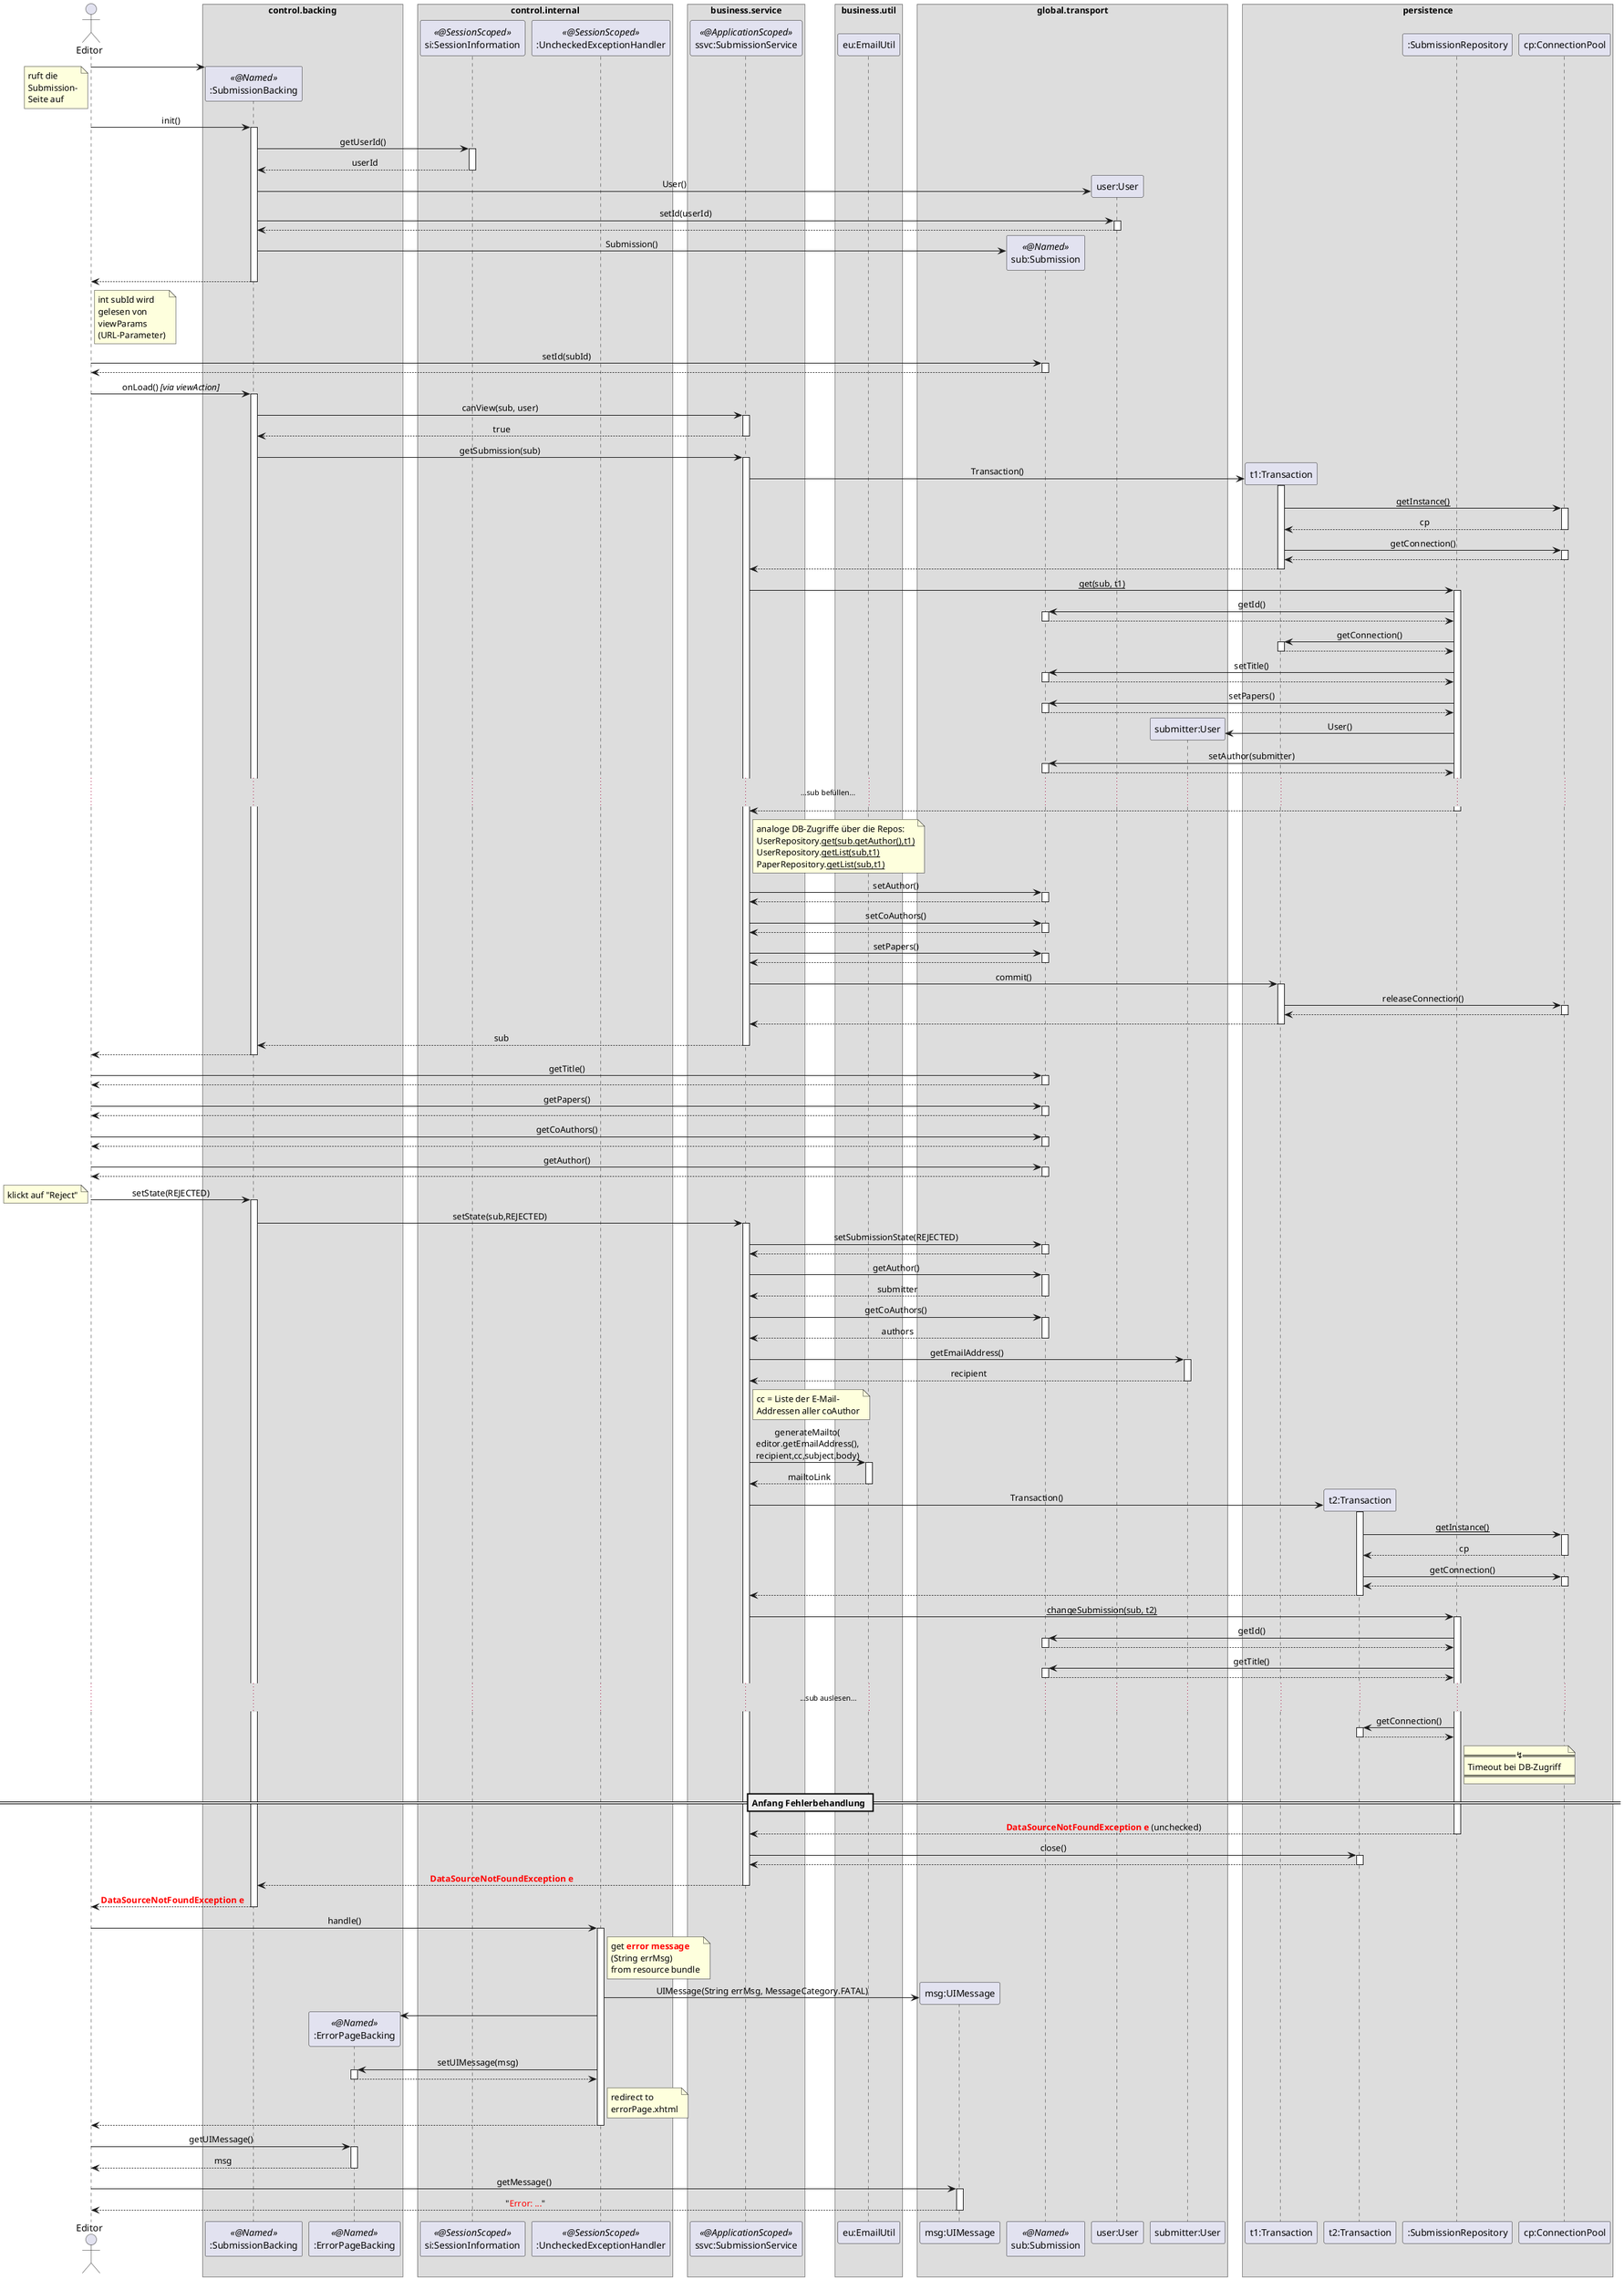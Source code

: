 @startuml
'https://plantuml.com/sequence-diagram

'!theme aws-orange
skinparam sequenceMessageAlign center
skinparam BoxPadding 10
'skinparam LifelineStrategy nosolid
'autonumber
'autoactivate on
'hide footbox

actor Editor as editor

box "control.backing"
    participant ":SubmissionBacking" as sb << @Named >>
    participant ":ErrorPageBacking" as epb << @Named >>
end box
box "control.internal"
    participant "si:SessionInformation" as si << @SessionScoped >>
    participant ":UncheckedExceptionHandler" as eh << @SessionScoped >>
end box
'box "???"
'    participant ":ResourceBundle" as rscBundle
'end box
box "business.service"
    participant "ssvc:SubmissionService" as ssvc << @ApplicationScoped >>
end box
box "business.util"
    participant "eu:EmailUtil" as eu
end box
box "global.transport"
    participant "msg:UIMessage" as msg
    participant "sub:Submission" as sub << @Named >>
    participant "user:User" as usr
'    participant "paper:Paper" as paper
    participant "submitter:User" as submitter
end box
box persistence
    participant "t1:Transaction" as t1
    participant "t2:Transaction" as t2
    participant ":SubmissionRepository" as sr
    participant "cp:ConnectionPool" as cp
end box

create sb
editor -> sb
note left
    ruft die
    Submission-
    Seite auf
end note
editor -> sb : init()
activate sb
    sb -> si ++ : getUserId()
    return userId
    sb -> usr ** : User()
    sb -> usr ++ : setId(userId)
    return
    sb -> sub ** : Submission()
return

note right of editor
    int subId wird
    gelesen von
    viewParams
    (URL-Parameter)
end note
editor -> sub ++ : setId(subId)
return

editor -> sb ++ : onLoad() //[via viewAction]//
    sb -> ssvc ++ : canView(sub, user)
    return true

    sb -> ssvc : getSubmission(sub)
    activate ssvc
        ssvc -> t1 ** : Transaction()
        activate t1
            t1 -> cp : __getInstance()__
            activate cp
            return cp
            t1 -> cp : getConnection()
            activate cp
            return
        return
        ssvc -> sr : __get(sub, t1)__
        activate sr
            sr -> sub : getId()
            activate sub
            return
            sr -> t1 ++ : getConnection()
            return
            sr -> sub : setTitle()
            activate sub
            return
            sr -> sub : setPapers()
            activate sub
            return
            sr -> submitter ** : User()
            sr -> sub : setAuthor(submitter)
            activate sub
            return
            ......sub befüllen......
        return
        note right of ssvc
            analoge DB-Zugriffe über die Repos:
            UserRepository.__get(sub.getAuthor(),t1)__
            UserRepository.__getList(sub,t1)__
            PaperRepository.__getList(sub,t1)__
        end note
        ssvc -> sub ++ : setAuthor()
                return
                ssvc -> sub ++ : setCoAuthors()
                return
                ssvc -> sub ++ : setPapers()
                return
        ssvc -> t1 ++ : commit()
            t1 -> cp ++ : releaseConnection()
            return
        return
'        destroy t1
    return sub
return

editor -> sub ++ : getTitle()
return
editor -> sub ++ : getPapers()
return
editor -> sub ++ : getCoAuthors()
return
editor -> sub ++ : getAuthor()
return


editor -> sb : setState(REJECTED)
note left
    klickt auf "Reject"
end note
activate sb
    sb -> ssvc : setState(sub,REJECTED)
    activate ssvc
        ssvc -> sub ++ : setSubmissionState(REJECTED)
        return
        ssvc -> sub : getAuthor()
        activate sub
        return submitter
        ssvc -> sub : getCoAuthors()
        activate sub
        return authors
        ssvc -> submitter : getEmailAddress()
        activate submitter
        return recipient
        note right of ssvc
            cc = Liste der E-Mail-
            Addressen aller coAuthor
        end note
'        subService -> rscBundle : getRejectionEmailSubject()
'        activate rscBundle
'        return subject
'        subService -> rscBundle : getRejectionEmailBody()
'        activate rscBundle
'        return body

        ssvc -> eu : generateMailto(\neditor.getEmailAddress(),\nrecipient,cc,subject,body)
        activate eu
        return mailtoLink

        ssvc -> t2 ** : Transaction()
        activate t2
            t2 -> cp : __getInstance()__
            activate cp
            return cp
            t2 -> cp : getConnection()
            activate cp
            return
        return

        ssvc -> sr : __changeSubmission(sub, t2)__
        activate sr
            sr -> sub ++ : getId()
            return
            sr -> sub ++ : getTitle()
            return
'            sr -> sub ++ : getPapers()
'            return
            ......sub auslesen......
            sr -> t2 ++ : getConnection()
            return

        note right of sr
        == ↯ ==
        Timeout bei DB-Zugriff
        ====
        end note

== Anfang Fehlerbehandlung ==
        return <font color=red><b>DataSourceNotFoundException e</b></font> (unchecked)

        ssvc -> t2 ++ : close()
        return

    return <font color=red><b>DataSourceNotFoundException e
return <font color=red><b>DataSourceNotFoundException e

editor -> eh ++ : handle()
    note right of eh
    get <font color=red><b>error</b></font> <font color=red><b>message</b></font>
    (String errMsg)
    from resource bundle
    end note

    eh -> msg ** : UIMessage(String errMsg, MessageCategory.FATAL)

    eh -> epb **
    eh -> epb ++ : setUIMessage(msg)
    return

    note right of eh
    redirect to
    errorPage.xhtml
    end note

return

editor -> epb ++ : getUIMessage()
return msg
editor -> msg ++ : getMessage()
return "<font color=red>Error: ...</font>"

'note left
'Die Ablehnung war
'nicht erfolgreich
'end note


@enduml